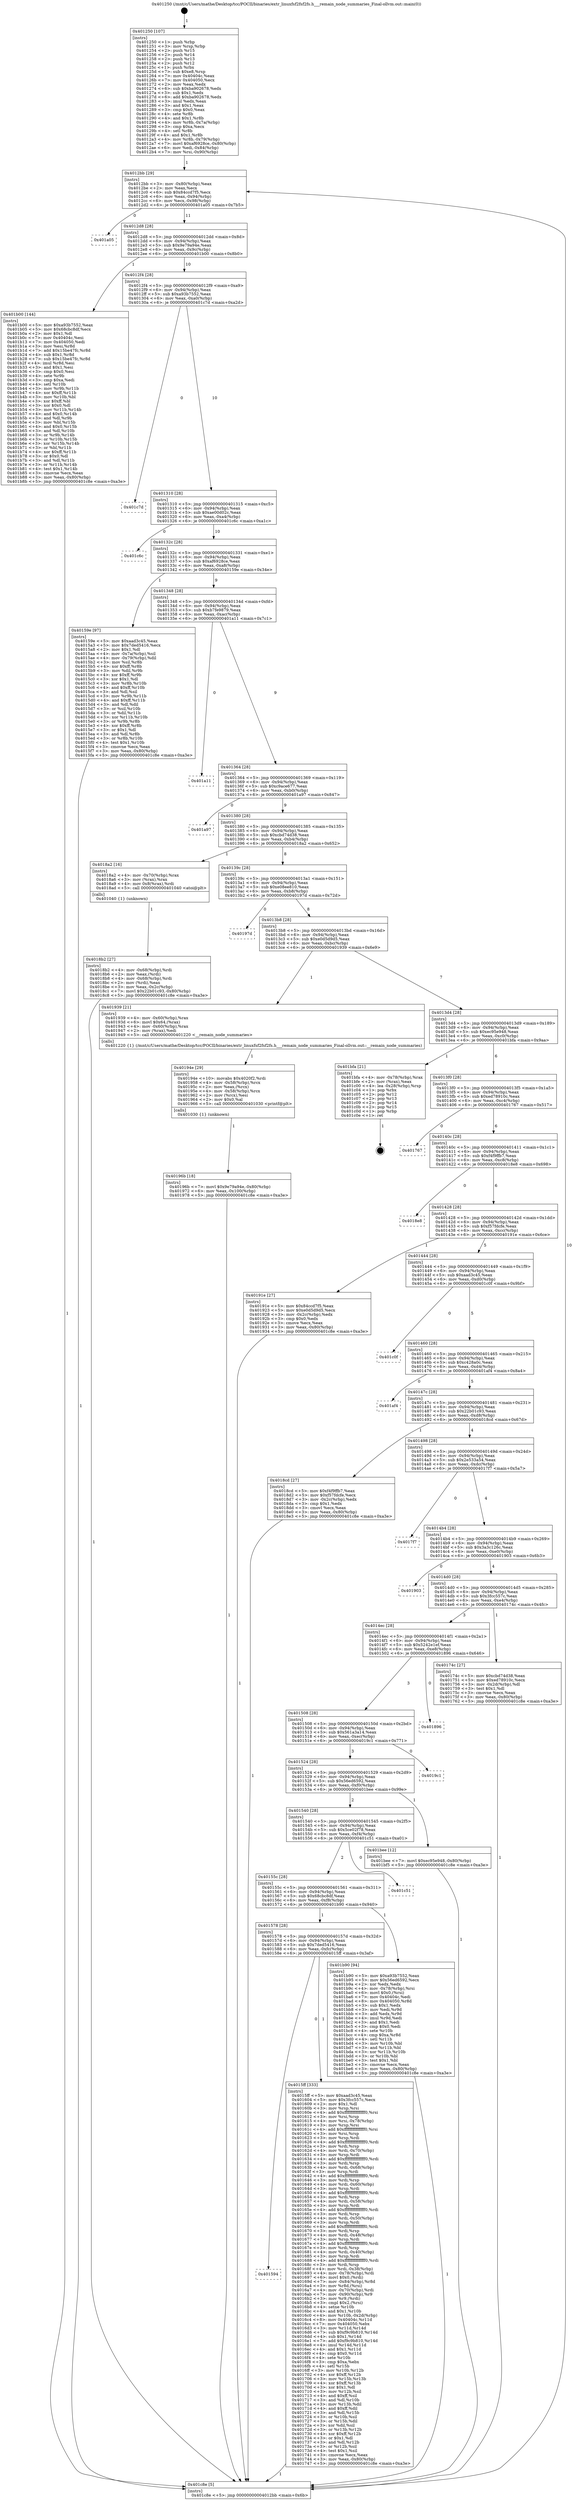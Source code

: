 digraph "0x401250" {
  label = "0x401250 (/mnt/c/Users/mathe/Desktop/tcc/POCII/binaries/extr_linuxfsf2fsf2fs.h___remain_node_summaries_Final-ollvm.out::main(0))"
  labelloc = "t"
  node[shape=record]

  Entry [label="",width=0.3,height=0.3,shape=circle,fillcolor=black,style=filled]
  "0x4012bb" [label="{
     0x4012bb [29]\l
     | [instrs]\l
     &nbsp;&nbsp;0x4012bb \<+3\>: mov -0x80(%rbp),%eax\l
     &nbsp;&nbsp;0x4012be \<+2\>: mov %eax,%ecx\l
     &nbsp;&nbsp;0x4012c0 \<+6\>: sub $0x84ccd7f5,%ecx\l
     &nbsp;&nbsp;0x4012c6 \<+6\>: mov %eax,-0x94(%rbp)\l
     &nbsp;&nbsp;0x4012cc \<+6\>: mov %ecx,-0x98(%rbp)\l
     &nbsp;&nbsp;0x4012d2 \<+6\>: je 0000000000401a05 \<main+0x7b5\>\l
  }"]
  "0x401a05" [label="{
     0x401a05\l
  }", style=dashed]
  "0x4012d8" [label="{
     0x4012d8 [28]\l
     | [instrs]\l
     &nbsp;&nbsp;0x4012d8 \<+5\>: jmp 00000000004012dd \<main+0x8d\>\l
     &nbsp;&nbsp;0x4012dd \<+6\>: mov -0x94(%rbp),%eax\l
     &nbsp;&nbsp;0x4012e3 \<+5\>: sub $0x9e79a94e,%eax\l
     &nbsp;&nbsp;0x4012e8 \<+6\>: mov %eax,-0x9c(%rbp)\l
     &nbsp;&nbsp;0x4012ee \<+6\>: je 0000000000401b00 \<main+0x8b0\>\l
  }"]
  Exit [label="",width=0.3,height=0.3,shape=circle,fillcolor=black,style=filled,peripheries=2]
  "0x401b00" [label="{
     0x401b00 [144]\l
     | [instrs]\l
     &nbsp;&nbsp;0x401b00 \<+5\>: mov $0xa93b7552,%eax\l
     &nbsp;&nbsp;0x401b05 \<+5\>: mov $0x68cbc8df,%ecx\l
     &nbsp;&nbsp;0x401b0a \<+2\>: mov $0x1,%dl\l
     &nbsp;&nbsp;0x401b0c \<+7\>: mov 0x40404c,%esi\l
     &nbsp;&nbsp;0x401b13 \<+7\>: mov 0x404050,%edi\l
     &nbsp;&nbsp;0x401b1a \<+3\>: mov %esi,%r8d\l
     &nbsp;&nbsp;0x401b1d \<+7\>: add $0x15be47fc,%r8d\l
     &nbsp;&nbsp;0x401b24 \<+4\>: sub $0x1,%r8d\l
     &nbsp;&nbsp;0x401b28 \<+7\>: sub $0x15be47fc,%r8d\l
     &nbsp;&nbsp;0x401b2f \<+4\>: imul %r8d,%esi\l
     &nbsp;&nbsp;0x401b33 \<+3\>: and $0x1,%esi\l
     &nbsp;&nbsp;0x401b36 \<+3\>: cmp $0x0,%esi\l
     &nbsp;&nbsp;0x401b39 \<+4\>: sete %r9b\l
     &nbsp;&nbsp;0x401b3d \<+3\>: cmp $0xa,%edi\l
     &nbsp;&nbsp;0x401b40 \<+4\>: setl %r10b\l
     &nbsp;&nbsp;0x401b44 \<+3\>: mov %r9b,%r11b\l
     &nbsp;&nbsp;0x401b47 \<+4\>: xor $0xff,%r11b\l
     &nbsp;&nbsp;0x401b4b \<+3\>: mov %r10b,%bl\l
     &nbsp;&nbsp;0x401b4e \<+3\>: xor $0xff,%bl\l
     &nbsp;&nbsp;0x401b51 \<+3\>: xor $0x0,%dl\l
     &nbsp;&nbsp;0x401b54 \<+3\>: mov %r11b,%r14b\l
     &nbsp;&nbsp;0x401b57 \<+4\>: and $0x0,%r14b\l
     &nbsp;&nbsp;0x401b5b \<+3\>: and %dl,%r9b\l
     &nbsp;&nbsp;0x401b5e \<+3\>: mov %bl,%r15b\l
     &nbsp;&nbsp;0x401b61 \<+4\>: and $0x0,%r15b\l
     &nbsp;&nbsp;0x401b65 \<+3\>: and %dl,%r10b\l
     &nbsp;&nbsp;0x401b68 \<+3\>: or %r9b,%r14b\l
     &nbsp;&nbsp;0x401b6b \<+3\>: or %r10b,%r15b\l
     &nbsp;&nbsp;0x401b6e \<+3\>: xor %r15b,%r14b\l
     &nbsp;&nbsp;0x401b71 \<+3\>: or %bl,%r11b\l
     &nbsp;&nbsp;0x401b74 \<+4\>: xor $0xff,%r11b\l
     &nbsp;&nbsp;0x401b78 \<+3\>: or $0x0,%dl\l
     &nbsp;&nbsp;0x401b7b \<+3\>: and %dl,%r11b\l
     &nbsp;&nbsp;0x401b7e \<+3\>: or %r11b,%r14b\l
     &nbsp;&nbsp;0x401b81 \<+4\>: test $0x1,%r14b\l
     &nbsp;&nbsp;0x401b85 \<+3\>: cmovne %ecx,%eax\l
     &nbsp;&nbsp;0x401b88 \<+3\>: mov %eax,-0x80(%rbp)\l
     &nbsp;&nbsp;0x401b8b \<+5\>: jmp 0000000000401c8e \<main+0xa3e\>\l
  }"]
  "0x4012f4" [label="{
     0x4012f4 [28]\l
     | [instrs]\l
     &nbsp;&nbsp;0x4012f4 \<+5\>: jmp 00000000004012f9 \<main+0xa9\>\l
     &nbsp;&nbsp;0x4012f9 \<+6\>: mov -0x94(%rbp),%eax\l
     &nbsp;&nbsp;0x4012ff \<+5\>: sub $0xa93b7552,%eax\l
     &nbsp;&nbsp;0x401304 \<+6\>: mov %eax,-0xa0(%rbp)\l
     &nbsp;&nbsp;0x40130a \<+6\>: je 0000000000401c7d \<main+0xa2d\>\l
  }"]
  "0x40196b" [label="{
     0x40196b [18]\l
     | [instrs]\l
     &nbsp;&nbsp;0x40196b \<+7\>: movl $0x9e79a94e,-0x80(%rbp)\l
     &nbsp;&nbsp;0x401972 \<+6\>: mov %eax,-0x100(%rbp)\l
     &nbsp;&nbsp;0x401978 \<+5\>: jmp 0000000000401c8e \<main+0xa3e\>\l
  }"]
  "0x401c7d" [label="{
     0x401c7d\l
  }", style=dashed]
  "0x401310" [label="{
     0x401310 [28]\l
     | [instrs]\l
     &nbsp;&nbsp;0x401310 \<+5\>: jmp 0000000000401315 \<main+0xc5\>\l
     &nbsp;&nbsp;0x401315 \<+6\>: mov -0x94(%rbp),%eax\l
     &nbsp;&nbsp;0x40131b \<+5\>: sub $0xae00d02c,%eax\l
     &nbsp;&nbsp;0x401320 \<+6\>: mov %eax,-0xa4(%rbp)\l
     &nbsp;&nbsp;0x401326 \<+6\>: je 0000000000401c6c \<main+0xa1c\>\l
  }"]
  "0x40194e" [label="{
     0x40194e [29]\l
     | [instrs]\l
     &nbsp;&nbsp;0x40194e \<+10\>: movabs $0x4020f2,%rdi\l
     &nbsp;&nbsp;0x401958 \<+4\>: mov -0x58(%rbp),%rcx\l
     &nbsp;&nbsp;0x40195c \<+2\>: mov %eax,(%rcx)\l
     &nbsp;&nbsp;0x40195e \<+4\>: mov -0x58(%rbp),%rcx\l
     &nbsp;&nbsp;0x401962 \<+2\>: mov (%rcx),%esi\l
     &nbsp;&nbsp;0x401964 \<+2\>: mov $0x0,%al\l
     &nbsp;&nbsp;0x401966 \<+5\>: call 0000000000401030 \<printf@plt\>\l
     | [calls]\l
     &nbsp;&nbsp;0x401030 \{1\} (unknown)\l
  }"]
  "0x401c6c" [label="{
     0x401c6c\l
  }", style=dashed]
  "0x40132c" [label="{
     0x40132c [28]\l
     | [instrs]\l
     &nbsp;&nbsp;0x40132c \<+5\>: jmp 0000000000401331 \<main+0xe1\>\l
     &nbsp;&nbsp;0x401331 \<+6\>: mov -0x94(%rbp),%eax\l
     &nbsp;&nbsp;0x401337 \<+5\>: sub $0xaf6928ce,%eax\l
     &nbsp;&nbsp;0x40133c \<+6\>: mov %eax,-0xa8(%rbp)\l
     &nbsp;&nbsp;0x401342 \<+6\>: je 000000000040159e \<main+0x34e\>\l
  }"]
  "0x4018b2" [label="{
     0x4018b2 [27]\l
     | [instrs]\l
     &nbsp;&nbsp;0x4018b2 \<+4\>: mov -0x68(%rbp),%rdi\l
     &nbsp;&nbsp;0x4018b6 \<+2\>: mov %eax,(%rdi)\l
     &nbsp;&nbsp;0x4018b8 \<+4\>: mov -0x68(%rbp),%rdi\l
     &nbsp;&nbsp;0x4018bc \<+2\>: mov (%rdi),%eax\l
     &nbsp;&nbsp;0x4018be \<+3\>: mov %eax,-0x2c(%rbp)\l
     &nbsp;&nbsp;0x4018c1 \<+7\>: movl $0x22b01c93,-0x80(%rbp)\l
     &nbsp;&nbsp;0x4018c8 \<+5\>: jmp 0000000000401c8e \<main+0xa3e\>\l
  }"]
  "0x40159e" [label="{
     0x40159e [97]\l
     | [instrs]\l
     &nbsp;&nbsp;0x40159e \<+5\>: mov $0xaad3c45,%eax\l
     &nbsp;&nbsp;0x4015a3 \<+5\>: mov $0x7ded5416,%ecx\l
     &nbsp;&nbsp;0x4015a8 \<+2\>: mov $0x1,%dl\l
     &nbsp;&nbsp;0x4015aa \<+4\>: mov -0x7a(%rbp),%sil\l
     &nbsp;&nbsp;0x4015ae \<+4\>: mov -0x79(%rbp),%dil\l
     &nbsp;&nbsp;0x4015b2 \<+3\>: mov %sil,%r8b\l
     &nbsp;&nbsp;0x4015b5 \<+4\>: xor $0xff,%r8b\l
     &nbsp;&nbsp;0x4015b9 \<+3\>: mov %dil,%r9b\l
     &nbsp;&nbsp;0x4015bc \<+4\>: xor $0xff,%r9b\l
     &nbsp;&nbsp;0x4015c0 \<+3\>: xor $0x1,%dl\l
     &nbsp;&nbsp;0x4015c3 \<+3\>: mov %r8b,%r10b\l
     &nbsp;&nbsp;0x4015c6 \<+4\>: and $0xff,%r10b\l
     &nbsp;&nbsp;0x4015ca \<+3\>: and %dl,%sil\l
     &nbsp;&nbsp;0x4015cd \<+3\>: mov %r9b,%r11b\l
     &nbsp;&nbsp;0x4015d0 \<+4\>: and $0xff,%r11b\l
     &nbsp;&nbsp;0x4015d4 \<+3\>: and %dl,%dil\l
     &nbsp;&nbsp;0x4015d7 \<+3\>: or %sil,%r10b\l
     &nbsp;&nbsp;0x4015da \<+3\>: or %dil,%r11b\l
     &nbsp;&nbsp;0x4015dd \<+3\>: xor %r11b,%r10b\l
     &nbsp;&nbsp;0x4015e0 \<+3\>: or %r9b,%r8b\l
     &nbsp;&nbsp;0x4015e3 \<+4\>: xor $0xff,%r8b\l
     &nbsp;&nbsp;0x4015e7 \<+3\>: or $0x1,%dl\l
     &nbsp;&nbsp;0x4015ea \<+3\>: and %dl,%r8b\l
     &nbsp;&nbsp;0x4015ed \<+3\>: or %r8b,%r10b\l
     &nbsp;&nbsp;0x4015f0 \<+4\>: test $0x1,%r10b\l
     &nbsp;&nbsp;0x4015f4 \<+3\>: cmovne %ecx,%eax\l
     &nbsp;&nbsp;0x4015f7 \<+3\>: mov %eax,-0x80(%rbp)\l
     &nbsp;&nbsp;0x4015fa \<+5\>: jmp 0000000000401c8e \<main+0xa3e\>\l
  }"]
  "0x401348" [label="{
     0x401348 [28]\l
     | [instrs]\l
     &nbsp;&nbsp;0x401348 \<+5\>: jmp 000000000040134d \<main+0xfd\>\l
     &nbsp;&nbsp;0x40134d \<+6\>: mov -0x94(%rbp),%eax\l
     &nbsp;&nbsp;0x401353 \<+5\>: sub $0xb7fe9879,%eax\l
     &nbsp;&nbsp;0x401358 \<+6\>: mov %eax,-0xac(%rbp)\l
     &nbsp;&nbsp;0x40135e \<+6\>: je 0000000000401a11 \<main+0x7c1\>\l
  }"]
  "0x401c8e" [label="{
     0x401c8e [5]\l
     | [instrs]\l
     &nbsp;&nbsp;0x401c8e \<+5\>: jmp 00000000004012bb \<main+0x6b\>\l
  }"]
  "0x401250" [label="{
     0x401250 [107]\l
     | [instrs]\l
     &nbsp;&nbsp;0x401250 \<+1\>: push %rbp\l
     &nbsp;&nbsp;0x401251 \<+3\>: mov %rsp,%rbp\l
     &nbsp;&nbsp;0x401254 \<+2\>: push %r15\l
     &nbsp;&nbsp;0x401256 \<+2\>: push %r14\l
     &nbsp;&nbsp;0x401258 \<+2\>: push %r13\l
     &nbsp;&nbsp;0x40125a \<+2\>: push %r12\l
     &nbsp;&nbsp;0x40125c \<+1\>: push %rbx\l
     &nbsp;&nbsp;0x40125d \<+7\>: sub $0xe8,%rsp\l
     &nbsp;&nbsp;0x401264 \<+7\>: mov 0x40404c,%eax\l
     &nbsp;&nbsp;0x40126b \<+7\>: mov 0x404050,%ecx\l
     &nbsp;&nbsp;0x401272 \<+2\>: mov %eax,%edx\l
     &nbsp;&nbsp;0x401274 \<+6\>: sub $0xba902678,%edx\l
     &nbsp;&nbsp;0x40127a \<+3\>: sub $0x1,%edx\l
     &nbsp;&nbsp;0x40127d \<+6\>: add $0xba902678,%edx\l
     &nbsp;&nbsp;0x401283 \<+3\>: imul %edx,%eax\l
     &nbsp;&nbsp;0x401286 \<+3\>: and $0x1,%eax\l
     &nbsp;&nbsp;0x401289 \<+3\>: cmp $0x0,%eax\l
     &nbsp;&nbsp;0x40128c \<+4\>: sete %r8b\l
     &nbsp;&nbsp;0x401290 \<+4\>: and $0x1,%r8b\l
     &nbsp;&nbsp;0x401294 \<+4\>: mov %r8b,-0x7a(%rbp)\l
     &nbsp;&nbsp;0x401298 \<+3\>: cmp $0xa,%ecx\l
     &nbsp;&nbsp;0x40129b \<+4\>: setl %r8b\l
     &nbsp;&nbsp;0x40129f \<+4\>: and $0x1,%r8b\l
     &nbsp;&nbsp;0x4012a3 \<+4\>: mov %r8b,-0x79(%rbp)\l
     &nbsp;&nbsp;0x4012a7 \<+7\>: movl $0xaf6928ce,-0x80(%rbp)\l
     &nbsp;&nbsp;0x4012ae \<+6\>: mov %edi,-0x84(%rbp)\l
     &nbsp;&nbsp;0x4012b4 \<+7\>: mov %rsi,-0x90(%rbp)\l
  }"]
  "0x401594" [label="{
     0x401594\l
  }", style=dashed]
  "0x401a11" [label="{
     0x401a11\l
  }", style=dashed]
  "0x401364" [label="{
     0x401364 [28]\l
     | [instrs]\l
     &nbsp;&nbsp;0x401364 \<+5\>: jmp 0000000000401369 \<main+0x119\>\l
     &nbsp;&nbsp;0x401369 \<+6\>: mov -0x94(%rbp),%eax\l
     &nbsp;&nbsp;0x40136f \<+5\>: sub $0xc9ace677,%eax\l
     &nbsp;&nbsp;0x401374 \<+6\>: mov %eax,-0xb0(%rbp)\l
     &nbsp;&nbsp;0x40137a \<+6\>: je 0000000000401a97 \<main+0x847\>\l
  }"]
  "0x4015ff" [label="{
     0x4015ff [333]\l
     | [instrs]\l
     &nbsp;&nbsp;0x4015ff \<+5\>: mov $0xaad3c45,%eax\l
     &nbsp;&nbsp;0x401604 \<+5\>: mov $0x3fcc557c,%ecx\l
     &nbsp;&nbsp;0x401609 \<+2\>: mov $0x1,%dl\l
     &nbsp;&nbsp;0x40160b \<+3\>: mov %rsp,%rsi\l
     &nbsp;&nbsp;0x40160e \<+4\>: add $0xfffffffffffffff0,%rsi\l
     &nbsp;&nbsp;0x401612 \<+3\>: mov %rsi,%rsp\l
     &nbsp;&nbsp;0x401615 \<+4\>: mov %rsi,-0x78(%rbp)\l
     &nbsp;&nbsp;0x401619 \<+3\>: mov %rsp,%rsi\l
     &nbsp;&nbsp;0x40161c \<+4\>: add $0xfffffffffffffff0,%rsi\l
     &nbsp;&nbsp;0x401620 \<+3\>: mov %rsi,%rsp\l
     &nbsp;&nbsp;0x401623 \<+3\>: mov %rsp,%rdi\l
     &nbsp;&nbsp;0x401626 \<+4\>: add $0xfffffffffffffff0,%rdi\l
     &nbsp;&nbsp;0x40162a \<+3\>: mov %rdi,%rsp\l
     &nbsp;&nbsp;0x40162d \<+4\>: mov %rdi,-0x70(%rbp)\l
     &nbsp;&nbsp;0x401631 \<+3\>: mov %rsp,%rdi\l
     &nbsp;&nbsp;0x401634 \<+4\>: add $0xfffffffffffffff0,%rdi\l
     &nbsp;&nbsp;0x401638 \<+3\>: mov %rdi,%rsp\l
     &nbsp;&nbsp;0x40163b \<+4\>: mov %rdi,-0x68(%rbp)\l
     &nbsp;&nbsp;0x40163f \<+3\>: mov %rsp,%rdi\l
     &nbsp;&nbsp;0x401642 \<+4\>: add $0xfffffffffffffff0,%rdi\l
     &nbsp;&nbsp;0x401646 \<+3\>: mov %rdi,%rsp\l
     &nbsp;&nbsp;0x401649 \<+4\>: mov %rdi,-0x60(%rbp)\l
     &nbsp;&nbsp;0x40164d \<+3\>: mov %rsp,%rdi\l
     &nbsp;&nbsp;0x401650 \<+4\>: add $0xfffffffffffffff0,%rdi\l
     &nbsp;&nbsp;0x401654 \<+3\>: mov %rdi,%rsp\l
     &nbsp;&nbsp;0x401657 \<+4\>: mov %rdi,-0x58(%rbp)\l
     &nbsp;&nbsp;0x40165b \<+3\>: mov %rsp,%rdi\l
     &nbsp;&nbsp;0x40165e \<+4\>: add $0xfffffffffffffff0,%rdi\l
     &nbsp;&nbsp;0x401662 \<+3\>: mov %rdi,%rsp\l
     &nbsp;&nbsp;0x401665 \<+4\>: mov %rdi,-0x50(%rbp)\l
     &nbsp;&nbsp;0x401669 \<+3\>: mov %rsp,%rdi\l
     &nbsp;&nbsp;0x40166c \<+4\>: add $0xfffffffffffffff0,%rdi\l
     &nbsp;&nbsp;0x401670 \<+3\>: mov %rdi,%rsp\l
     &nbsp;&nbsp;0x401673 \<+4\>: mov %rdi,-0x48(%rbp)\l
     &nbsp;&nbsp;0x401677 \<+3\>: mov %rsp,%rdi\l
     &nbsp;&nbsp;0x40167a \<+4\>: add $0xfffffffffffffff0,%rdi\l
     &nbsp;&nbsp;0x40167e \<+3\>: mov %rdi,%rsp\l
     &nbsp;&nbsp;0x401681 \<+4\>: mov %rdi,-0x40(%rbp)\l
     &nbsp;&nbsp;0x401685 \<+3\>: mov %rsp,%rdi\l
     &nbsp;&nbsp;0x401688 \<+4\>: add $0xfffffffffffffff0,%rdi\l
     &nbsp;&nbsp;0x40168c \<+3\>: mov %rdi,%rsp\l
     &nbsp;&nbsp;0x40168f \<+4\>: mov %rdi,-0x38(%rbp)\l
     &nbsp;&nbsp;0x401693 \<+4\>: mov -0x78(%rbp),%rdi\l
     &nbsp;&nbsp;0x401697 \<+6\>: movl $0x0,(%rdi)\l
     &nbsp;&nbsp;0x40169d \<+7\>: mov -0x84(%rbp),%r8d\l
     &nbsp;&nbsp;0x4016a4 \<+3\>: mov %r8d,(%rsi)\l
     &nbsp;&nbsp;0x4016a7 \<+4\>: mov -0x70(%rbp),%rdi\l
     &nbsp;&nbsp;0x4016ab \<+7\>: mov -0x90(%rbp),%r9\l
     &nbsp;&nbsp;0x4016b2 \<+3\>: mov %r9,(%rdi)\l
     &nbsp;&nbsp;0x4016b5 \<+3\>: cmpl $0x2,(%rsi)\l
     &nbsp;&nbsp;0x4016b8 \<+4\>: setne %r10b\l
     &nbsp;&nbsp;0x4016bc \<+4\>: and $0x1,%r10b\l
     &nbsp;&nbsp;0x4016c0 \<+4\>: mov %r10b,-0x2d(%rbp)\l
     &nbsp;&nbsp;0x4016c4 \<+8\>: mov 0x40404c,%r11d\l
     &nbsp;&nbsp;0x4016cc \<+7\>: mov 0x404050,%ebx\l
     &nbsp;&nbsp;0x4016d3 \<+3\>: mov %r11d,%r14d\l
     &nbsp;&nbsp;0x4016d6 \<+7\>: sub $0xf9c9b810,%r14d\l
     &nbsp;&nbsp;0x4016dd \<+4\>: sub $0x1,%r14d\l
     &nbsp;&nbsp;0x4016e1 \<+7\>: add $0xf9c9b810,%r14d\l
     &nbsp;&nbsp;0x4016e8 \<+4\>: imul %r14d,%r11d\l
     &nbsp;&nbsp;0x4016ec \<+4\>: and $0x1,%r11d\l
     &nbsp;&nbsp;0x4016f0 \<+4\>: cmp $0x0,%r11d\l
     &nbsp;&nbsp;0x4016f4 \<+4\>: sete %r10b\l
     &nbsp;&nbsp;0x4016f8 \<+3\>: cmp $0xa,%ebx\l
     &nbsp;&nbsp;0x4016fb \<+4\>: setl %r15b\l
     &nbsp;&nbsp;0x4016ff \<+3\>: mov %r10b,%r12b\l
     &nbsp;&nbsp;0x401702 \<+4\>: xor $0xff,%r12b\l
     &nbsp;&nbsp;0x401706 \<+3\>: mov %r15b,%r13b\l
     &nbsp;&nbsp;0x401709 \<+4\>: xor $0xff,%r13b\l
     &nbsp;&nbsp;0x40170d \<+3\>: xor $0x1,%dl\l
     &nbsp;&nbsp;0x401710 \<+3\>: mov %r12b,%sil\l
     &nbsp;&nbsp;0x401713 \<+4\>: and $0xff,%sil\l
     &nbsp;&nbsp;0x401717 \<+3\>: and %dl,%r10b\l
     &nbsp;&nbsp;0x40171a \<+3\>: mov %r13b,%dil\l
     &nbsp;&nbsp;0x40171d \<+4\>: and $0xff,%dil\l
     &nbsp;&nbsp;0x401721 \<+3\>: and %dl,%r15b\l
     &nbsp;&nbsp;0x401724 \<+3\>: or %r10b,%sil\l
     &nbsp;&nbsp;0x401727 \<+3\>: or %r15b,%dil\l
     &nbsp;&nbsp;0x40172a \<+3\>: xor %dil,%sil\l
     &nbsp;&nbsp;0x40172d \<+3\>: or %r13b,%r12b\l
     &nbsp;&nbsp;0x401730 \<+4\>: xor $0xff,%r12b\l
     &nbsp;&nbsp;0x401734 \<+3\>: or $0x1,%dl\l
     &nbsp;&nbsp;0x401737 \<+3\>: and %dl,%r12b\l
     &nbsp;&nbsp;0x40173a \<+3\>: or %r12b,%sil\l
     &nbsp;&nbsp;0x40173d \<+4\>: test $0x1,%sil\l
     &nbsp;&nbsp;0x401741 \<+3\>: cmovne %ecx,%eax\l
     &nbsp;&nbsp;0x401744 \<+3\>: mov %eax,-0x80(%rbp)\l
     &nbsp;&nbsp;0x401747 \<+5\>: jmp 0000000000401c8e \<main+0xa3e\>\l
  }"]
  "0x401a97" [label="{
     0x401a97\l
  }", style=dashed]
  "0x401380" [label="{
     0x401380 [28]\l
     | [instrs]\l
     &nbsp;&nbsp;0x401380 \<+5\>: jmp 0000000000401385 \<main+0x135\>\l
     &nbsp;&nbsp;0x401385 \<+6\>: mov -0x94(%rbp),%eax\l
     &nbsp;&nbsp;0x40138b \<+5\>: sub $0xcbd74d38,%eax\l
     &nbsp;&nbsp;0x401390 \<+6\>: mov %eax,-0xb4(%rbp)\l
     &nbsp;&nbsp;0x401396 \<+6\>: je 00000000004018a2 \<main+0x652\>\l
  }"]
  "0x401578" [label="{
     0x401578 [28]\l
     | [instrs]\l
     &nbsp;&nbsp;0x401578 \<+5\>: jmp 000000000040157d \<main+0x32d\>\l
     &nbsp;&nbsp;0x40157d \<+6\>: mov -0x94(%rbp),%eax\l
     &nbsp;&nbsp;0x401583 \<+5\>: sub $0x7ded5416,%eax\l
     &nbsp;&nbsp;0x401588 \<+6\>: mov %eax,-0xfc(%rbp)\l
     &nbsp;&nbsp;0x40158e \<+6\>: je 00000000004015ff \<main+0x3af\>\l
  }"]
  "0x4018a2" [label="{
     0x4018a2 [16]\l
     | [instrs]\l
     &nbsp;&nbsp;0x4018a2 \<+4\>: mov -0x70(%rbp),%rax\l
     &nbsp;&nbsp;0x4018a6 \<+3\>: mov (%rax),%rax\l
     &nbsp;&nbsp;0x4018a9 \<+4\>: mov 0x8(%rax),%rdi\l
     &nbsp;&nbsp;0x4018ad \<+5\>: call 0000000000401040 \<atoi@plt\>\l
     | [calls]\l
     &nbsp;&nbsp;0x401040 \{1\} (unknown)\l
  }"]
  "0x40139c" [label="{
     0x40139c [28]\l
     | [instrs]\l
     &nbsp;&nbsp;0x40139c \<+5\>: jmp 00000000004013a1 \<main+0x151\>\l
     &nbsp;&nbsp;0x4013a1 \<+6\>: mov -0x94(%rbp),%eax\l
     &nbsp;&nbsp;0x4013a7 \<+5\>: sub $0xe08ee810,%eax\l
     &nbsp;&nbsp;0x4013ac \<+6\>: mov %eax,-0xb8(%rbp)\l
     &nbsp;&nbsp;0x4013b2 \<+6\>: je 000000000040197d \<main+0x72d\>\l
  }"]
  "0x401b90" [label="{
     0x401b90 [94]\l
     | [instrs]\l
     &nbsp;&nbsp;0x401b90 \<+5\>: mov $0xa93b7552,%eax\l
     &nbsp;&nbsp;0x401b95 \<+5\>: mov $0x56ed6592,%ecx\l
     &nbsp;&nbsp;0x401b9a \<+2\>: xor %edx,%edx\l
     &nbsp;&nbsp;0x401b9c \<+4\>: mov -0x78(%rbp),%rsi\l
     &nbsp;&nbsp;0x401ba0 \<+6\>: movl $0x0,(%rsi)\l
     &nbsp;&nbsp;0x401ba6 \<+7\>: mov 0x40404c,%edi\l
     &nbsp;&nbsp;0x401bad \<+8\>: mov 0x404050,%r8d\l
     &nbsp;&nbsp;0x401bb5 \<+3\>: sub $0x1,%edx\l
     &nbsp;&nbsp;0x401bb8 \<+3\>: mov %edi,%r9d\l
     &nbsp;&nbsp;0x401bbb \<+3\>: add %edx,%r9d\l
     &nbsp;&nbsp;0x401bbe \<+4\>: imul %r9d,%edi\l
     &nbsp;&nbsp;0x401bc2 \<+3\>: and $0x1,%edi\l
     &nbsp;&nbsp;0x401bc5 \<+3\>: cmp $0x0,%edi\l
     &nbsp;&nbsp;0x401bc8 \<+4\>: sete %r10b\l
     &nbsp;&nbsp;0x401bcc \<+4\>: cmp $0xa,%r8d\l
     &nbsp;&nbsp;0x401bd0 \<+4\>: setl %r11b\l
     &nbsp;&nbsp;0x401bd4 \<+3\>: mov %r10b,%bl\l
     &nbsp;&nbsp;0x401bd7 \<+3\>: and %r11b,%bl\l
     &nbsp;&nbsp;0x401bda \<+3\>: xor %r11b,%r10b\l
     &nbsp;&nbsp;0x401bdd \<+3\>: or %r10b,%bl\l
     &nbsp;&nbsp;0x401be0 \<+3\>: test $0x1,%bl\l
     &nbsp;&nbsp;0x401be3 \<+3\>: cmovne %ecx,%eax\l
     &nbsp;&nbsp;0x401be6 \<+3\>: mov %eax,-0x80(%rbp)\l
     &nbsp;&nbsp;0x401be9 \<+5\>: jmp 0000000000401c8e \<main+0xa3e\>\l
  }"]
  "0x40197d" [label="{
     0x40197d\l
  }", style=dashed]
  "0x4013b8" [label="{
     0x4013b8 [28]\l
     | [instrs]\l
     &nbsp;&nbsp;0x4013b8 \<+5\>: jmp 00000000004013bd \<main+0x16d\>\l
     &nbsp;&nbsp;0x4013bd \<+6\>: mov -0x94(%rbp),%eax\l
     &nbsp;&nbsp;0x4013c3 \<+5\>: sub $0xe0d5d9d5,%eax\l
     &nbsp;&nbsp;0x4013c8 \<+6\>: mov %eax,-0xbc(%rbp)\l
     &nbsp;&nbsp;0x4013ce \<+6\>: je 0000000000401939 \<main+0x6e9\>\l
  }"]
  "0x40155c" [label="{
     0x40155c [28]\l
     | [instrs]\l
     &nbsp;&nbsp;0x40155c \<+5\>: jmp 0000000000401561 \<main+0x311\>\l
     &nbsp;&nbsp;0x401561 \<+6\>: mov -0x94(%rbp),%eax\l
     &nbsp;&nbsp;0x401567 \<+5\>: sub $0x68cbc8df,%eax\l
     &nbsp;&nbsp;0x40156c \<+6\>: mov %eax,-0xf8(%rbp)\l
     &nbsp;&nbsp;0x401572 \<+6\>: je 0000000000401b90 \<main+0x940\>\l
  }"]
  "0x401939" [label="{
     0x401939 [21]\l
     | [instrs]\l
     &nbsp;&nbsp;0x401939 \<+4\>: mov -0x60(%rbp),%rax\l
     &nbsp;&nbsp;0x40193d \<+6\>: movl $0x64,(%rax)\l
     &nbsp;&nbsp;0x401943 \<+4\>: mov -0x60(%rbp),%rax\l
     &nbsp;&nbsp;0x401947 \<+2\>: mov (%rax),%edi\l
     &nbsp;&nbsp;0x401949 \<+5\>: call 0000000000401220 \<__remain_node_summaries\>\l
     | [calls]\l
     &nbsp;&nbsp;0x401220 \{1\} (/mnt/c/Users/mathe/Desktop/tcc/POCII/binaries/extr_linuxfsf2fsf2fs.h___remain_node_summaries_Final-ollvm.out::__remain_node_summaries)\l
  }"]
  "0x4013d4" [label="{
     0x4013d4 [28]\l
     | [instrs]\l
     &nbsp;&nbsp;0x4013d4 \<+5\>: jmp 00000000004013d9 \<main+0x189\>\l
     &nbsp;&nbsp;0x4013d9 \<+6\>: mov -0x94(%rbp),%eax\l
     &nbsp;&nbsp;0x4013df \<+5\>: sub $0xec95e948,%eax\l
     &nbsp;&nbsp;0x4013e4 \<+6\>: mov %eax,-0xc0(%rbp)\l
     &nbsp;&nbsp;0x4013ea \<+6\>: je 0000000000401bfa \<main+0x9aa\>\l
  }"]
  "0x401c51" [label="{
     0x401c51\l
  }", style=dashed]
  "0x401bfa" [label="{
     0x401bfa [21]\l
     | [instrs]\l
     &nbsp;&nbsp;0x401bfa \<+4\>: mov -0x78(%rbp),%rax\l
     &nbsp;&nbsp;0x401bfe \<+2\>: mov (%rax),%eax\l
     &nbsp;&nbsp;0x401c00 \<+4\>: lea -0x28(%rbp),%rsp\l
     &nbsp;&nbsp;0x401c04 \<+1\>: pop %rbx\l
     &nbsp;&nbsp;0x401c05 \<+2\>: pop %r12\l
     &nbsp;&nbsp;0x401c07 \<+2\>: pop %r13\l
     &nbsp;&nbsp;0x401c09 \<+2\>: pop %r14\l
     &nbsp;&nbsp;0x401c0b \<+2\>: pop %r15\l
     &nbsp;&nbsp;0x401c0d \<+1\>: pop %rbp\l
     &nbsp;&nbsp;0x401c0e \<+1\>: ret\l
  }"]
  "0x4013f0" [label="{
     0x4013f0 [28]\l
     | [instrs]\l
     &nbsp;&nbsp;0x4013f0 \<+5\>: jmp 00000000004013f5 \<main+0x1a5\>\l
     &nbsp;&nbsp;0x4013f5 \<+6\>: mov -0x94(%rbp),%eax\l
     &nbsp;&nbsp;0x4013fb \<+5\>: sub $0xed78910c,%eax\l
     &nbsp;&nbsp;0x401400 \<+6\>: mov %eax,-0xc4(%rbp)\l
     &nbsp;&nbsp;0x401406 \<+6\>: je 0000000000401767 \<main+0x517\>\l
  }"]
  "0x401540" [label="{
     0x401540 [28]\l
     | [instrs]\l
     &nbsp;&nbsp;0x401540 \<+5\>: jmp 0000000000401545 \<main+0x2f5\>\l
     &nbsp;&nbsp;0x401545 \<+6\>: mov -0x94(%rbp),%eax\l
     &nbsp;&nbsp;0x40154b \<+5\>: sub $0x5ce02f78,%eax\l
     &nbsp;&nbsp;0x401550 \<+6\>: mov %eax,-0xf4(%rbp)\l
     &nbsp;&nbsp;0x401556 \<+6\>: je 0000000000401c51 \<main+0xa01\>\l
  }"]
  "0x401767" [label="{
     0x401767\l
  }", style=dashed]
  "0x40140c" [label="{
     0x40140c [28]\l
     | [instrs]\l
     &nbsp;&nbsp;0x40140c \<+5\>: jmp 0000000000401411 \<main+0x1c1\>\l
     &nbsp;&nbsp;0x401411 \<+6\>: mov -0x94(%rbp),%eax\l
     &nbsp;&nbsp;0x401417 \<+5\>: sub $0xf4f9ffb7,%eax\l
     &nbsp;&nbsp;0x40141c \<+6\>: mov %eax,-0xc8(%rbp)\l
     &nbsp;&nbsp;0x401422 \<+6\>: je 00000000004018e8 \<main+0x698\>\l
  }"]
  "0x401bee" [label="{
     0x401bee [12]\l
     | [instrs]\l
     &nbsp;&nbsp;0x401bee \<+7\>: movl $0xec95e948,-0x80(%rbp)\l
     &nbsp;&nbsp;0x401bf5 \<+5\>: jmp 0000000000401c8e \<main+0xa3e\>\l
  }"]
  "0x4018e8" [label="{
     0x4018e8\l
  }", style=dashed]
  "0x401428" [label="{
     0x401428 [28]\l
     | [instrs]\l
     &nbsp;&nbsp;0x401428 \<+5\>: jmp 000000000040142d \<main+0x1dd\>\l
     &nbsp;&nbsp;0x40142d \<+6\>: mov -0x94(%rbp),%eax\l
     &nbsp;&nbsp;0x401433 \<+5\>: sub $0xf57fdcfe,%eax\l
     &nbsp;&nbsp;0x401438 \<+6\>: mov %eax,-0xcc(%rbp)\l
     &nbsp;&nbsp;0x40143e \<+6\>: je 000000000040191e \<main+0x6ce\>\l
  }"]
  "0x401524" [label="{
     0x401524 [28]\l
     | [instrs]\l
     &nbsp;&nbsp;0x401524 \<+5\>: jmp 0000000000401529 \<main+0x2d9\>\l
     &nbsp;&nbsp;0x401529 \<+6\>: mov -0x94(%rbp),%eax\l
     &nbsp;&nbsp;0x40152f \<+5\>: sub $0x56ed6592,%eax\l
     &nbsp;&nbsp;0x401534 \<+6\>: mov %eax,-0xf0(%rbp)\l
     &nbsp;&nbsp;0x40153a \<+6\>: je 0000000000401bee \<main+0x99e\>\l
  }"]
  "0x40191e" [label="{
     0x40191e [27]\l
     | [instrs]\l
     &nbsp;&nbsp;0x40191e \<+5\>: mov $0x84ccd7f5,%eax\l
     &nbsp;&nbsp;0x401923 \<+5\>: mov $0xe0d5d9d5,%ecx\l
     &nbsp;&nbsp;0x401928 \<+3\>: mov -0x2c(%rbp),%edx\l
     &nbsp;&nbsp;0x40192b \<+3\>: cmp $0x0,%edx\l
     &nbsp;&nbsp;0x40192e \<+3\>: cmove %ecx,%eax\l
     &nbsp;&nbsp;0x401931 \<+3\>: mov %eax,-0x80(%rbp)\l
     &nbsp;&nbsp;0x401934 \<+5\>: jmp 0000000000401c8e \<main+0xa3e\>\l
  }"]
  "0x401444" [label="{
     0x401444 [28]\l
     | [instrs]\l
     &nbsp;&nbsp;0x401444 \<+5\>: jmp 0000000000401449 \<main+0x1f9\>\l
     &nbsp;&nbsp;0x401449 \<+6\>: mov -0x94(%rbp),%eax\l
     &nbsp;&nbsp;0x40144f \<+5\>: sub $0xaad3c45,%eax\l
     &nbsp;&nbsp;0x401454 \<+6\>: mov %eax,-0xd0(%rbp)\l
     &nbsp;&nbsp;0x40145a \<+6\>: je 0000000000401c0f \<main+0x9bf\>\l
  }"]
  "0x4019c1" [label="{
     0x4019c1\l
  }", style=dashed]
  "0x401c0f" [label="{
     0x401c0f\l
  }", style=dashed]
  "0x401460" [label="{
     0x401460 [28]\l
     | [instrs]\l
     &nbsp;&nbsp;0x401460 \<+5\>: jmp 0000000000401465 \<main+0x215\>\l
     &nbsp;&nbsp;0x401465 \<+6\>: mov -0x94(%rbp),%eax\l
     &nbsp;&nbsp;0x40146b \<+5\>: sub $0xc428a0c,%eax\l
     &nbsp;&nbsp;0x401470 \<+6\>: mov %eax,-0xd4(%rbp)\l
     &nbsp;&nbsp;0x401476 \<+6\>: je 0000000000401af4 \<main+0x8a4\>\l
  }"]
  "0x401508" [label="{
     0x401508 [28]\l
     | [instrs]\l
     &nbsp;&nbsp;0x401508 \<+5\>: jmp 000000000040150d \<main+0x2bd\>\l
     &nbsp;&nbsp;0x40150d \<+6\>: mov -0x94(%rbp),%eax\l
     &nbsp;&nbsp;0x401513 \<+5\>: sub $0x561a3a14,%eax\l
     &nbsp;&nbsp;0x401518 \<+6\>: mov %eax,-0xec(%rbp)\l
     &nbsp;&nbsp;0x40151e \<+6\>: je 00000000004019c1 \<main+0x771\>\l
  }"]
  "0x401af4" [label="{
     0x401af4\l
  }", style=dashed]
  "0x40147c" [label="{
     0x40147c [28]\l
     | [instrs]\l
     &nbsp;&nbsp;0x40147c \<+5\>: jmp 0000000000401481 \<main+0x231\>\l
     &nbsp;&nbsp;0x401481 \<+6\>: mov -0x94(%rbp),%eax\l
     &nbsp;&nbsp;0x401487 \<+5\>: sub $0x22b01c93,%eax\l
     &nbsp;&nbsp;0x40148c \<+6\>: mov %eax,-0xd8(%rbp)\l
     &nbsp;&nbsp;0x401492 \<+6\>: je 00000000004018cd \<main+0x67d\>\l
  }"]
  "0x401896" [label="{
     0x401896\l
  }", style=dashed]
  "0x4018cd" [label="{
     0x4018cd [27]\l
     | [instrs]\l
     &nbsp;&nbsp;0x4018cd \<+5\>: mov $0xf4f9ffb7,%eax\l
     &nbsp;&nbsp;0x4018d2 \<+5\>: mov $0xf57fdcfe,%ecx\l
     &nbsp;&nbsp;0x4018d7 \<+3\>: mov -0x2c(%rbp),%edx\l
     &nbsp;&nbsp;0x4018da \<+3\>: cmp $0x1,%edx\l
     &nbsp;&nbsp;0x4018dd \<+3\>: cmovl %ecx,%eax\l
     &nbsp;&nbsp;0x4018e0 \<+3\>: mov %eax,-0x80(%rbp)\l
     &nbsp;&nbsp;0x4018e3 \<+5\>: jmp 0000000000401c8e \<main+0xa3e\>\l
  }"]
  "0x401498" [label="{
     0x401498 [28]\l
     | [instrs]\l
     &nbsp;&nbsp;0x401498 \<+5\>: jmp 000000000040149d \<main+0x24d\>\l
     &nbsp;&nbsp;0x40149d \<+6\>: mov -0x94(%rbp),%eax\l
     &nbsp;&nbsp;0x4014a3 \<+5\>: sub $0x2e533a54,%eax\l
     &nbsp;&nbsp;0x4014a8 \<+6\>: mov %eax,-0xdc(%rbp)\l
     &nbsp;&nbsp;0x4014ae \<+6\>: je 00000000004017f7 \<main+0x5a7\>\l
  }"]
  "0x4014ec" [label="{
     0x4014ec [28]\l
     | [instrs]\l
     &nbsp;&nbsp;0x4014ec \<+5\>: jmp 00000000004014f1 \<main+0x2a1\>\l
     &nbsp;&nbsp;0x4014f1 \<+6\>: mov -0x94(%rbp),%eax\l
     &nbsp;&nbsp;0x4014f7 \<+5\>: sub $0x5242e1ef,%eax\l
     &nbsp;&nbsp;0x4014fc \<+6\>: mov %eax,-0xe8(%rbp)\l
     &nbsp;&nbsp;0x401502 \<+6\>: je 0000000000401896 \<main+0x646\>\l
  }"]
  "0x4017f7" [label="{
     0x4017f7\l
  }", style=dashed]
  "0x4014b4" [label="{
     0x4014b4 [28]\l
     | [instrs]\l
     &nbsp;&nbsp;0x4014b4 \<+5\>: jmp 00000000004014b9 \<main+0x269\>\l
     &nbsp;&nbsp;0x4014b9 \<+6\>: mov -0x94(%rbp),%eax\l
     &nbsp;&nbsp;0x4014bf \<+5\>: sub $0x3a3c126c,%eax\l
     &nbsp;&nbsp;0x4014c4 \<+6\>: mov %eax,-0xe0(%rbp)\l
     &nbsp;&nbsp;0x4014ca \<+6\>: je 0000000000401903 \<main+0x6b3\>\l
  }"]
  "0x40174c" [label="{
     0x40174c [27]\l
     | [instrs]\l
     &nbsp;&nbsp;0x40174c \<+5\>: mov $0xcbd74d38,%eax\l
     &nbsp;&nbsp;0x401751 \<+5\>: mov $0xed78910c,%ecx\l
     &nbsp;&nbsp;0x401756 \<+3\>: mov -0x2d(%rbp),%dl\l
     &nbsp;&nbsp;0x401759 \<+3\>: test $0x1,%dl\l
     &nbsp;&nbsp;0x40175c \<+3\>: cmovne %ecx,%eax\l
     &nbsp;&nbsp;0x40175f \<+3\>: mov %eax,-0x80(%rbp)\l
     &nbsp;&nbsp;0x401762 \<+5\>: jmp 0000000000401c8e \<main+0xa3e\>\l
  }"]
  "0x401903" [label="{
     0x401903\l
  }", style=dashed]
  "0x4014d0" [label="{
     0x4014d0 [28]\l
     | [instrs]\l
     &nbsp;&nbsp;0x4014d0 \<+5\>: jmp 00000000004014d5 \<main+0x285\>\l
     &nbsp;&nbsp;0x4014d5 \<+6\>: mov -0x94(%rbp),%eax\l
     &nbsp;&nbsp;0x4014db \<+5\>: sub $0x3fcc557c,%eax\l
     &nbsp;&nbsp;0x4014e0 \<+6\>: mov %eax,-0xe4(%rbp)\l
     &nbsp;&nbsp;0x4014e6 \<+6\>: je 000000000040174c \<main+0x4fc\>\l
  }"]
  Entry -> "0x401250" [label=" 1"]
  "0x4012bb" -> "0x401a05" [label=" 0"]
  "0x4012bb" -> "0x4012d8" [label=" 11"]
  "0x401bfa" -> Exit [label=" 1"]
  "0x4012d8" -> "0x401b00" [label=" 1"]
  "0x4012d8" -> "0x4012f4" [label=" 10"]
  "0x401bee" -> "0x401c8e" [label=" 1"]
  "0x4012f4" -> "0x401c7d" [label=" 0"]
  "0x4012f4" -> "0x401310" [label=" 10"]
  "0x401b90" -> "0x401c8e" [label=" 1"]
  "0x401310" -> "0x401c6c" [label=" 0"]
  "0x401310" -> "0x40132c" [label=" 10"]
  "0x401b00" -> "0x401c8e" [label=" 1"]
  "0x40132c" -> "0x40159e" [label=" 1"]
  "0x40132c" -> "0x401348" [label=" 9"]
  "0x40159e" -> "0x401c8e" [label=" 1"]
  "0x401250" -> "0x4012bb" [label=" 1"]
  "0x401c8e" -> "0x4012bb" [label=" 10"]
  "0x40196b" -> "0x401c8e" [label=" 1"]
  "0x401348" -> "0x401a11" [label=" 0"]
  "0x401348" -> "0x401364" [label=" 9"]
  "0x401939" -> "0x40194e" [label=" 1"]
  "0x401364" -> "0x401a97" [label=" 0"]
  "0x401364" -> "0x401380" [label=" 9"]
  "0x40191e" -> "0x401c8e" [label=" 1"]
  "0x401380" -> "0x4018a2" [label=" 1"]
  "0x401380" -> "0x40139c" [label=" 8"]
  "0x4018b2" -> "0x401c8e" [label=" 1"]
  "0x40139c" -> "0x40197d" [label=" 0"]
  "0x40139c" -> "0x4013b8" [label=" 8"]
  "0x4018a2" -> "0x4018b2" [label=" 1"]
  "0x4013b8" -> "0x401939" [label=" 1"]
  "0x4013b8" -> "0x4013d4" [label=" 7"]
  "0x4015ff" -> "0x401c8e" [label=" 1"]
  "0x4013d4" -> "0x401bfa" [label=" 1"]
  "0x4013d4" -> "0x4013f0" [label=" 6"]
  "0x40194e" -> "0x40196b" [label=" 1"]
  "0x4013f0" -> "0x401767" [label=" 0"]
  "0x4013f0" -> "0x40140c" [label=" 6"]
  "0x401578" -> "0x4015ff" [label=" 1"]
  "0x40140c" -> "0x4018e8" [label=" 0"]
  "0x40140c" -> "0x401428" [label=" 6"]
  "0x4018cd" -> "0x401c8e" [label=" 1"]
  "0x401428" -> "0x40191e" [label=" 1"]
  "0x401428" -> "0x401444" [label=" 5"]
  "0x40155c" -> "0x401b90" [label=" 1"]
  "0x401444" -> "0x401c0f" [label=" 0"]
  "0x401444" -> "0x401460" [label=" 5"]
  "0x40174c" -> "0x401c8e" [label=" 1"]
  "0x401460" -> "0x401af4" [label=" 0"]
  "0x401460" -> "0x40147c" [label=" 5"]
  "0x401540" -> "0x401c51" [label=" 0"]
  "0x40147c" -> "0x4018cd" [label=" 1"]
  "0x40147c" -> "0x401498" [label=" 4"]
  "0x401578" -> "0x401594" [label=" 0"]
  "0x401498" -> "0x4017f7" [label=" 0"]
  "0x401498" -> "0x4014b4" [label=" 4"]
  "0x401524" -> "0x401bee" [label=" 1"]
  "0x4014b4" -> "0x401903" [label=" 0"]
  "0x4014b4" -> "0x4014d0" [label=" 4"]
  "0x40155c" -> "0x401578" [label=" 1"]
  "0x4014d0" -> "0x40174c" [label=" 1"]
  "0x4014d0" -> "0x4014ec" [label=" 3"]
  "0x401524" -> "0x401540" [label=" 2"]
  "0x4014ec" -> "0x401896" [label=" 0"]
  "0x4014ec" -> "0x401508" [label=" 3"]
  "0x401540" -> "0x40155c" [label=" 2"]
  "0x401508" -> "0x4019c1" [label=" 0"]
  "0x401508" -> "0x401524" [label=" 3"]
}
